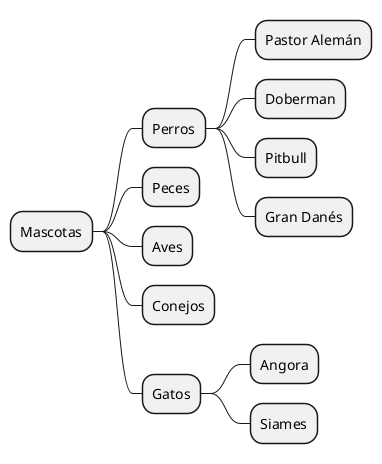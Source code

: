 @startmindmap
* Mascotas
** Perros
*** Pastor Alemán
*** Doberman
*** Pitbull
*** Gran Danés
** Peces
** Aves
** Conejos
** Gatos
*** Angora
*** Siames
@endmindmap